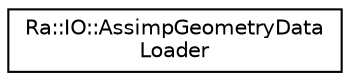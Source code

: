 digraph "Graphical Class Hierarchy"
{
 // INTERACTIVE_SVG=YES
 // LATEX_PDF_SIZE
  edge [fontname="Helvetica",fontsize="10",labelfontname="Helvetica",labelfontsize="10"];
  node [fontname="Helvetica",fontsize="10",shape=record];
  rankdir="LR";
  Node0 [label="Ra::IO::AssimpGeometryData\lLoader",height=0.2,width=0.4,color="black", fillcolor="white", style="filled",URL="$classRa_1_1IO_1_1AssimpGeometryDataLoader.html",tooltip=" "];
}
